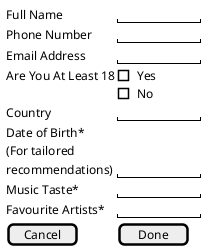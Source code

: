 @startsalt
{
  Full Name | "          "
  Phone Number | "          "
  Email Address | "          "
  Are You At Least 18 | [] Yes 
  .| [] No
  Country |  "          "
  Date of Birth*
  (For tailored
  recommendations) | "          "
  Music Taste* |  "          "
  Favourite Artists* | "          "
  [ Cancel ] | [  Done  ]
}
@endsalt